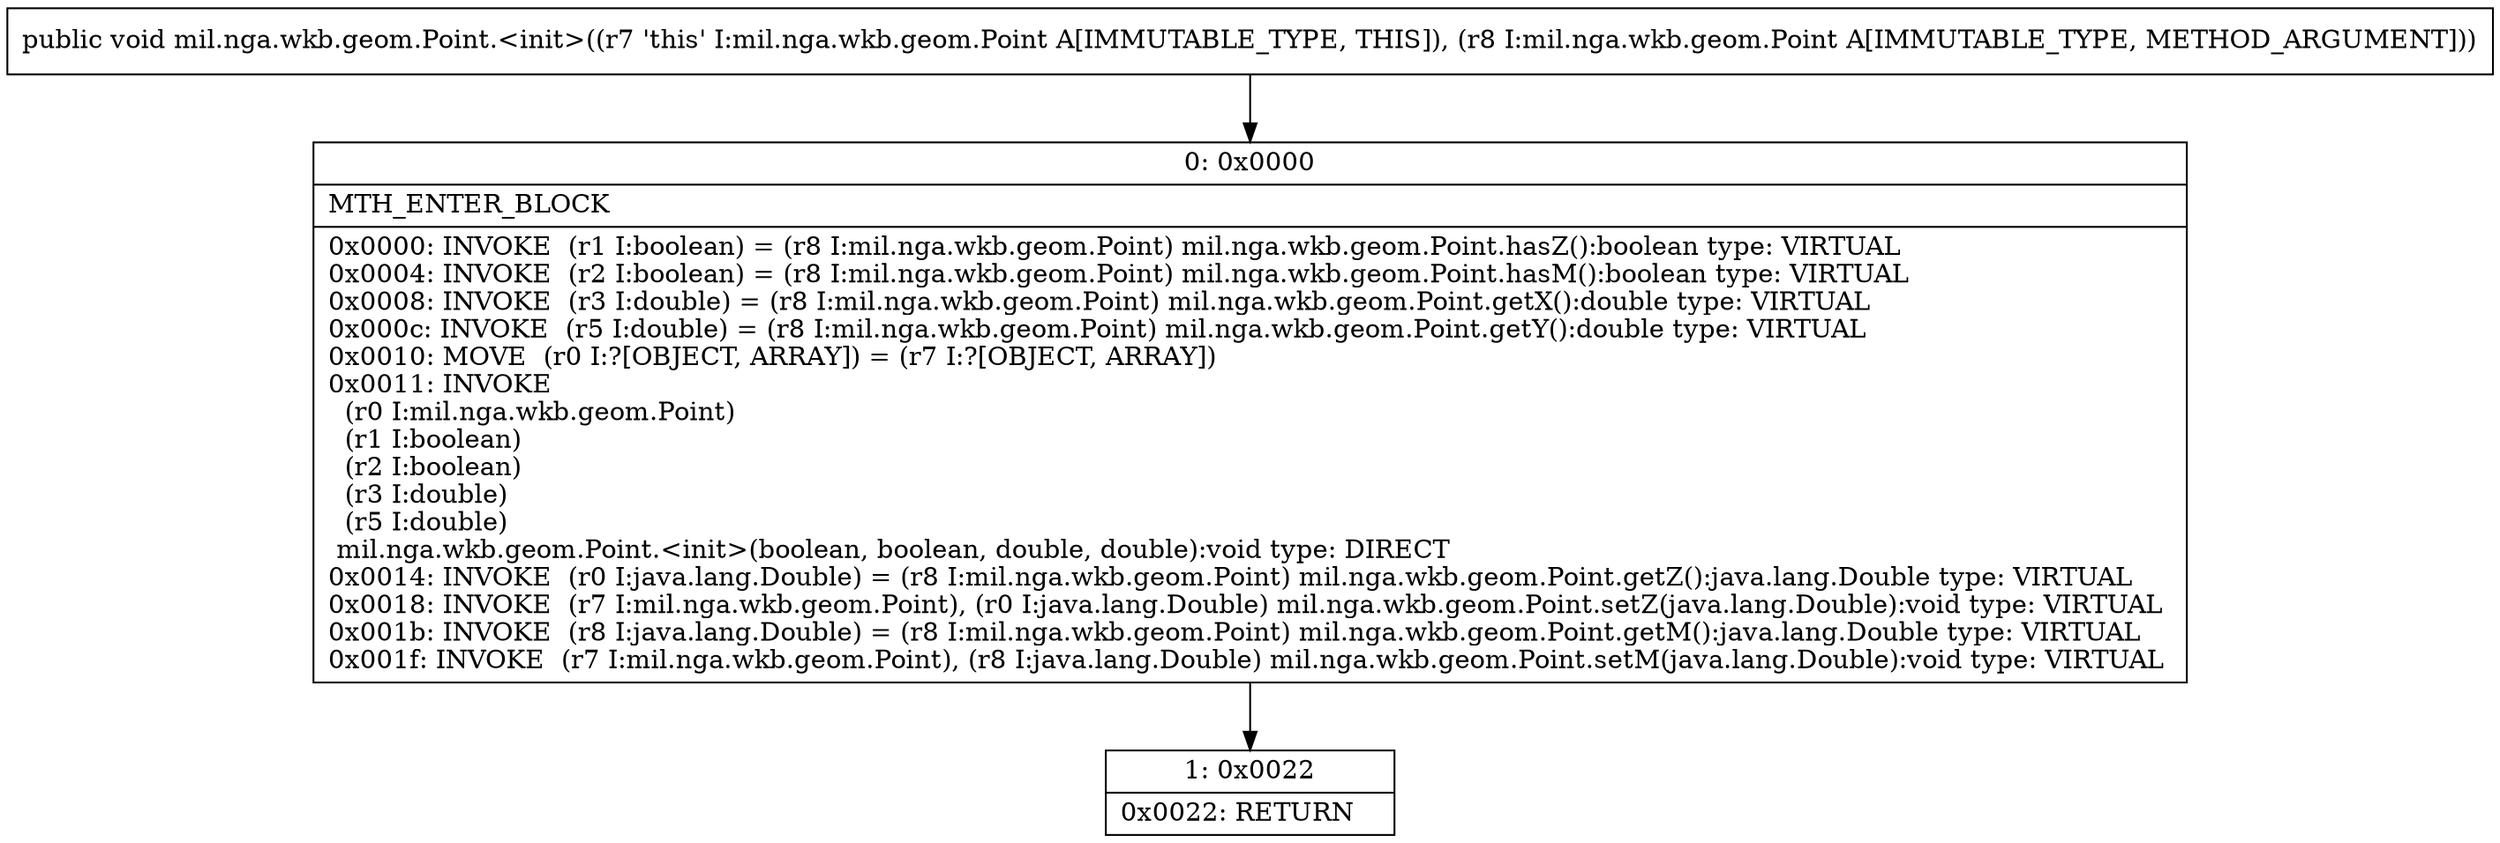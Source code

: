 digraph "CFG formil.nga.wkb.geom.Point.\<init\>(Lmil\/nga\/wkb\/geom\/Point;)V" {
Node_0 [shape=record,label="{0\:\ 0x0000|MTH_ENTER_BLOCK\l|0x0000: INVOKE  (r1 I:boolean) = (r8 I:mil.nga.wkb.geom.Point) mil.nga.wkb.geom.Point.hasZ():boolean type: VIRTUAL \l0x0004: INVOKE  (r2 I:boolean) = (r8 I:mil.nga.wkb.geom.Point) mil.nga.wkb.geom.Point.hasM():boolean type: VIRTUAL \l0x0008: INVOKE  (r3 I:double) = (r8 I:mil.nga.wkb.geom.Point) mil.nga.wkb.geom.Point.getX():double type: VIRTUAL \l0x000c: INVOKE  (r5 I:double) = (r8 I:mil.nga.wkb.geom.Point) mil.nga.wkb.geom.Point.getY():double type: VIRTUAL \l0x0010: MOVE  (r0 I:?[OBJECT, ARRAY]) = (r7 I:?[OBJECT, ARRAY]) \l0x0011: INVOKE  \l  (r0 I:mil.nga.wkb.geom.Point)\l  (r1 I:boolean)\l  (r2 I:boolean)\l  (r3 I:double)\l  (r5 I:double)\l mil.nga.wkb.geom.Point.\<init\>(boolean, boolean, double, double):void type: DIRECT \l0x0014: INVOKE  (r0 I:java.lang.Double) = (r8 I:mil.nga.wkb.geom.Point) mil.nga.wkb.geom.Point.getZ():java.lang.Double type: VIRTUAL \l0x0018: INVOKE  (r7 I:mil.nga.wkb.geom.Point), (r0 I:java.lang.Double) mil.nga.wkb.geom.Point.setZ(java.lang.Double):void type: VIRTUAL \l0x001b: INVOKE  (r8 I:java.lang.Double) = (r8 I:mil.nga.wkb.geom.Point) mil.nga.wkb.geom.Point.getM():java.lang.Double type: VIRTUAL \l0x001f: INVOKE  (r7 I:mil.nga.wkb.geom.Point), (r8 I:java.lang.Double) mil.nga.wkb.geom.Point.setM(java.lang.Double):void type: VIRTUAL \l}"];
Node_1 [shape=record,label="{1\:\ 0x0022|0x0022: RETURN   \l}"];
MethodNode[shape=record,label="{public void mil.nga.wkb.geom.Point.\<init\>((r7 'this' I:mil.nga.wkb.geom.Point A[IMMUTABLE_TYPE, THIS]), (r8 I:mil.nga.wkb.geom.Point A[IMMUTABLE_TYPE, METHOD_ARGUMENT])) }"];
MethodNode -> Node_0;
Node_0 -> Node_1;
}

